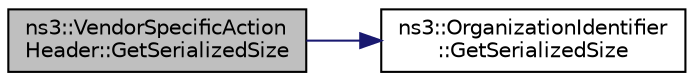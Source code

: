 digraph "ns3::VendorSpecificActionHeader::GetSerializedSize"
{
 // LATEX_PDF_SIZE
  edge [fontname="Helvetica",fontsize="10",labelfontname="Helvetica",labelfontsize="10"];
  node [fontname="Helvetica",fontsize="10",shape=record];
  rankdir="LR";
  Node1 [label="ns3::VendorSpecificAction\lHeader::GetSerializedSize",height=0.2,width=0.4,color="black", fillcolor="grey75", style="filled", fontcolor="black",tooltip=" "];
  Node1 -> Node2 [color="midnightblue",fontsize="10",style="solid",fontname="Helvetica"];
  Node2 [label="ns3::OrganizationIdentifier\l::GetSerializedSize",height=0.2,width=0.4,color="black", fillcolor="white", style="filled",URL="$classns3_1_1_organization_identifier.html#a2621f528da25154e5bc54b00d8211de9",tooltip="Get serialized size."];
}
